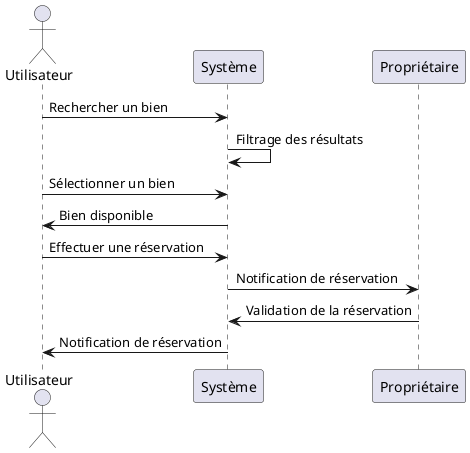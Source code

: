 @startuml sequence
actor Utilisateur
participant Système
participant Propriétaire

Utilisateur -> Système : Rechercher un bien
Système -> Système : Filtrage des résultats
Utilisateur -> Système : Sélectionner un bien
Système -> Utilisateur : Bien disponible
Utilisateur -> Système : Effectuer une réservation
Système -> Propriétaire : Notification de réservation
Propriétaire -> Système : Validation de la réservation
Système -> Utilisateur : Notification de réservation
@enduml

